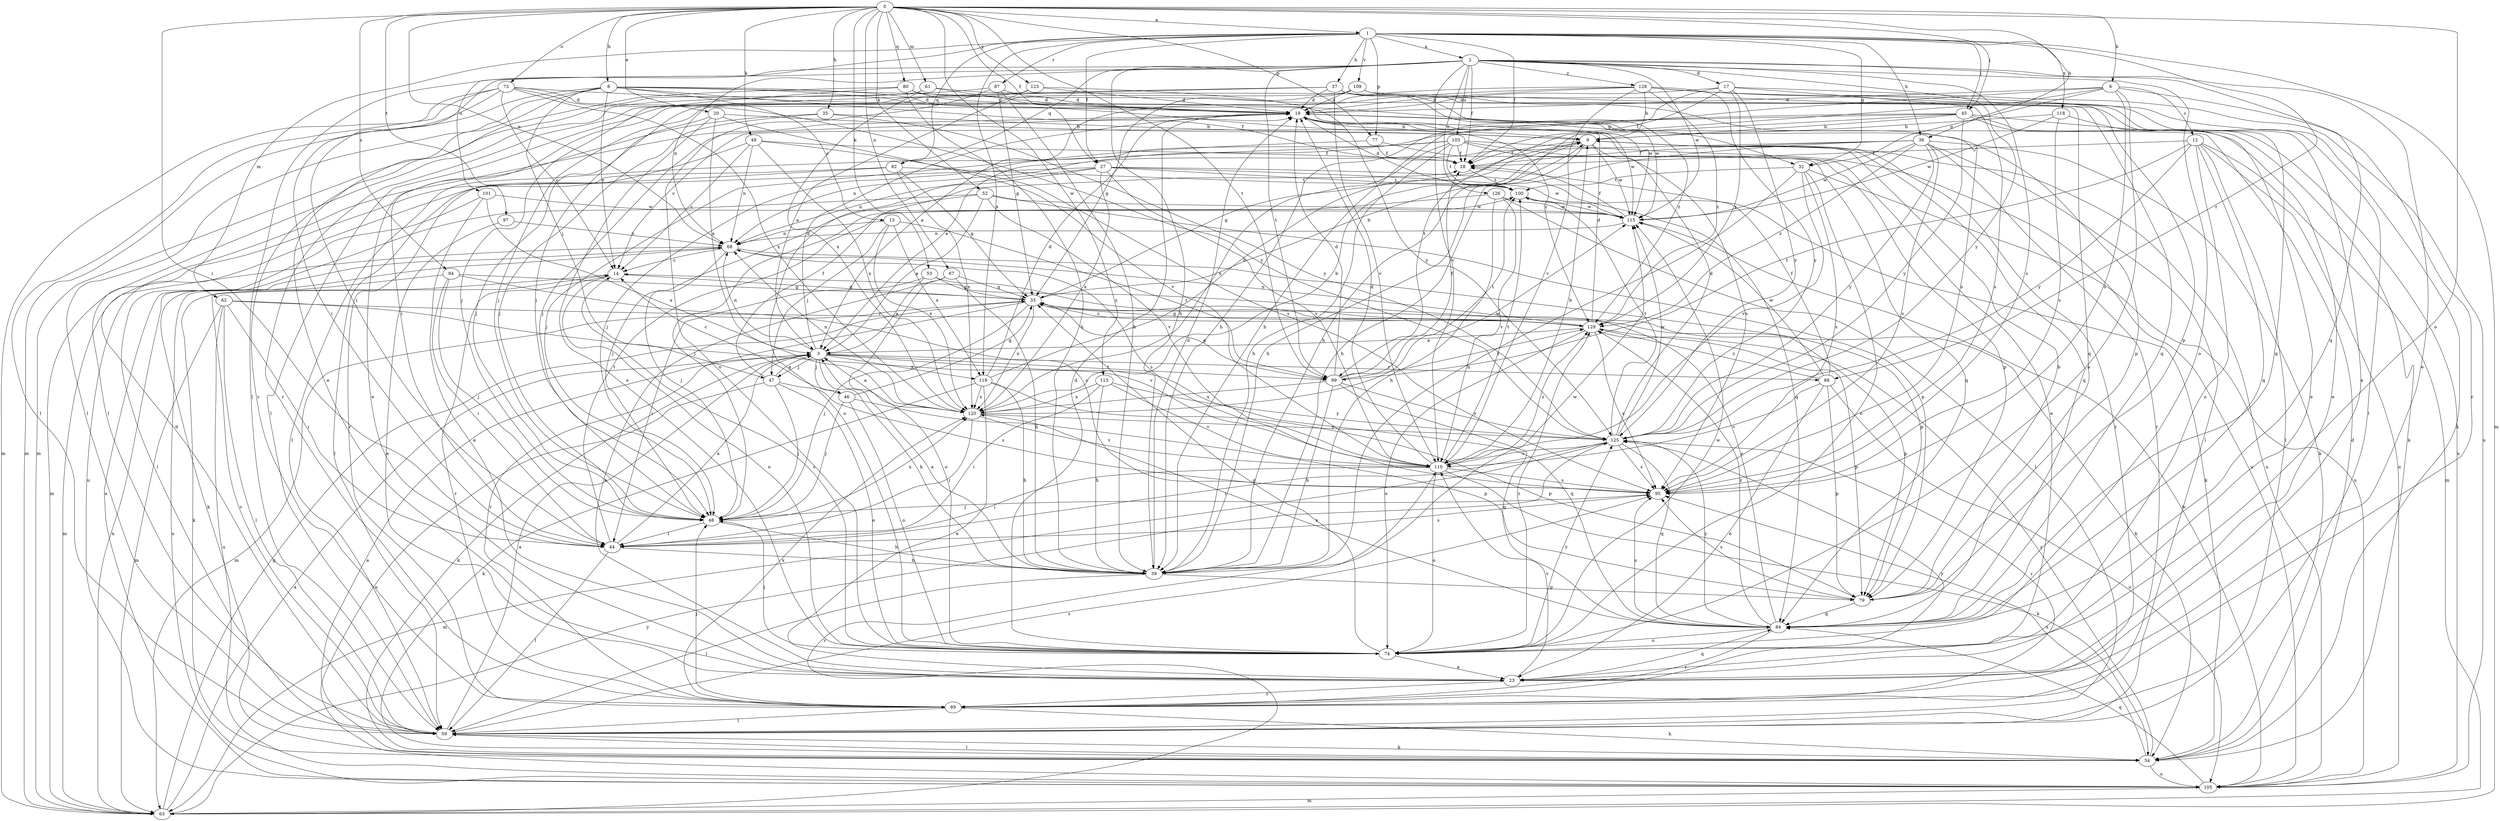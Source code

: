 strict digraph  {
0;
1;
2;
3;
6;
8;
9;
12;
13;
14;
17;
18;
20;
23;
27;
28;
32;
33;
35;
36;
37;
39;
44;
45;
46;
47;
48;
49;
52;
53;
54;
59;
61;
62;
63;
67;
68;
73;
74;
77;
79;
80;
82;
84;
87;
88;
89;
94;
95;
97;
99;
100;
101;
103;
105;
109;
110;
113;
115;
118;
119;
120;
123;
125;
126;
128;
129;
0 -> 1  [label=a];
0 -> 6  [label=b];
0 -> 8  [label=b];
0 -> 20  [label=e];
0 -> 27  [label=f];
0 -> 35  [label=h];
0 -> 36  [label=h];
0 -> 44  [label=i];
0 -> 45  [label=j];
0 -> 49  [label=k];
0 -> 52  [label=k];
0 -> 53  [label=k];
0 -> 61  [label=m];
0 -> 67  [label=n];
0 -> 68  [label=n];
0 -> 73  [label=o];
0 -> 74  [label=o];
0 -> 77  [label=p];
0 -> 80  [label=q];
0 -> 94  [label=s];
0 -> 97  [label=t];
0 -> 99  [label=t];
0 -> 113  [label=w];
0 -> 123  [label=y];
1 -> 2  [label=a];
1 -> 27  [label=f];
1 -> 28  [label=f];
1 -> 32  [label=g];
1 -> 36  [label=h];
1 -> 37  [label=h];
1 -> 45  [label=j];
1 -> 62  [label=m];
1 -> 63  [label=m];
1 -> 77  [label=p];
1 -> 82  [label=q];
1 -> 87  [label=r];
1 -> 88  [label=r];
1 -> 101  [label=u];
1 -> 109  [label=v];
1 -> 118  [label=x];
1 -> 119  [label=x];
2 -> 17  [label=d];
2 -> 23  [label=e];
2 -> 28  [label=f];
2 -> 39  [label=h];
2 -> 44  [label=i];
2 -> 59  [label=l];
2 -> 68  [label=n];
2 -> 74  [label=o];
2 -> 82  [label=q];
2 -> 84  [label=q];
2 -> 95  [label=s];
2 -> 99  [label=t];
2 -> 103  [label=u];
2 -> 110  [label=v];
2 -> 115  [label=w];
2 -> 125  [label=y];
2 -> 126  [label=z];
2 -> 128  [label=z];
3 -> 18  [label=d];
3 -> 39  [label=h];
3 -> 46  [label=j];
3 -> 47  [label=j];
3 -> 54  [label=k];
3 -> 68  [label=n];
3 -> 84  [label=q];
3 -> 88  [label=r];
3 -> 99  [label=t];
3 -> 119  [label=x];
6 -> 12  [label=c];
6 -> 18  [label=d];
6 -> 32  [label=g];
6 -> 39  [label=h];
6 -> 74  [label=o];
6 -> 89  [label=r];
6 -> 95  [label=s];
6 -> 99  [label=t];
8 -> 13  [label=c];
8 -> 14  [label=c];
8 -> 18  [label=d];
8 -> 23  [label=e];
8 -> 28  [label=f];
8 -> 32  [label=g];
8 -> 47  [label=j];
8 -> 59  [label=l];
8 -> 63  [label=m];
8 -> 129  [label=z];
9 -> 28  [label=f];
9 -> 33  [label=g];
9 -> 39  [label=h];
9 -> 84  [label=q];
9 -> 89  [label=r];
9 -> 95  [label=s];
9 -> 105  [label=u];
9 -> 115  [label=w];
12 -> 28  [label=f];
12 -> 59  [label=l];
12 -> 63  [label=m];
12 -> 74  [label=o];
12 -> 84  [label=q];
12 -> 99  [label=t];
12 -> 105  [label=u];
12 -> 125  [label=y];
13 -> 47  [label=j];
13 -> 68  [label=n];
13 -> 99  [label=t];
13 -> 119  [label=x];
13 -> 120  [label=x];
14 -> 33  [label=g];
14 -> 54  [label=k];
14 -> 74  [label=o];
14 -> 89  [label=r];
17 -> 18  [label=d];
17 -> 28  [label=f];
17 -> 39  [label=h];
17 -> 95  [label=s];
17 -> 105  [label=u];
17 -> 125  [label=y];
17 -> 129  [label=z];
18 -> 9  [label=b];
18 -> 48  [label=j];
18 -> 79  [label=p];
18 -> 115  [label=w];
20 -> 3  [label=a];
20 -> 9  [label=b];
20 -> 48  [label=j];
20 -> 74  [label=o];
20 -> 110  [label=v];
23 -> 84  [label=q];
23 -> 89  [label=r];
23 -> 110  [label=v];
27 -> 68  [label=n];
27 -> 74  [label=o];
27 -> 84  [label=q];
27 -> 100  [label=t];
27 -> 105  [label=u];
27 -> 110  [label=v];
27 -> 115  [label=w];
27 -> 120  [label=x];
28 -> 100  [label=t];
32 -> 39  [label=h];
32 -> 74  [label=o];
32 -> 95  [label=s];
32 -> 100  [label=t];
32 -> 105  [label=u];
32 -> 110  [label=v];
33 -> 9  [label=b];
33 -> 48  [label=j];
33 -> 54  [label=k];
33 -> 63  [label=m];
33 -> 79  [label=p];
33 -> 89  [label=r];
33 -> 120  [label=x];
33 -> 129  [label=z];
35 -> 9  [label=b];
35 -> 23  [label=e];
35 -> 48  [label=j];
35 -> 125  [label=y];
36 -> 28  [label=f];
36 -> 39  [label=h];
36 -> 54  [label=k];
36 -> 59  [label=l];
36 -> 68  [label=n];
36 -> 89  [label=r];
36 -> 95  [label=s];
36 -> 115  [label=w];
36 -> 125  [label=y];
36 -> 129  [label=z];
37 -> 18  [label=d];
37 -> 44  [label=i];
37 -> 59  [label=l];
37 -> 95  [label=s];
37 -> 110  [label=v];
37 -> 115  [label=w];
37 -> 129  [label=z];
39 -> 3  [label=a];
39 -> 18  [label=d];
39 -> 59  [label=l];
39 -> 79  [label=p];
39 -> 115  [label=w];
44 -> 3  [label=a];
44 -> 39  [label=h];
44 -> 59  [label=l];
44 -> 95  [label=s];
44 -> 100  [label=t];
45 -> 3  [label=a];
45 -> 9  [label=b];
45 -> 14  [label=c];
45 -> 23  [label=e];
45 -> 39  [label=h];
45 -> 54  [label=k];
45 -> 105  [label=u];
45 -> 125  [label=y];
46 -> 14  [label=c];
46 -> 33  [label=g];
46 -> 48  [label=j];
46 -> 74  [label=o];
46 -> 79  [label=p];
47 -> 3  [label=a];
47 -> 28  [label=f];
47 -> 48  [label=j];
47 -> 74  [label=o];
47 -> 95  [label=s];
47 -> 105  [label=u];
48 -> 39  [label=h];
48 -> 44  [label=i];
48 -> 120  [label=x];
49 -> 14  [label=c];
49 -> 28  [label=f];
49 -> 68  [label=n];
49 -> 89  [label=r];
49 -> 95  [label=s];
49 -> 120  [label=x];
52 -> 3  [label=a];
52 -> 48  [label=j];
52 -> 79  [label=p];
52 -> 105  [label=u];
52 -> 110  [label=v];
52 -> 115  [label=w];
53 -> 3  [label=a];
53 -> 33  [label=g];
53 -> 44  [label=i];
53 -> 129  [label=z];
54 -> 3  [label=a];
54 -> 18  [label=d];
54 -> 59  [label=l];
54 -> 95  [label=s];
54 -> 105  [label=u];
54 -> 129  [label=z];
59 -> 3  [label=a];
59 -> 14  [label=c];
59 -> 18  [label=d];
59 -> 54  [label=k];
59 -> 95  [label=s];
61 -> 18  [label=d];
61 -> 63  [label=m];
61 -> 84  [label=q];
61 -> 120  [label=x];
62 -> 44  [label=i];
62 -> 59  [label=l];
62 -> 63  [label=m];
62 -> 105  [label=u];
62 -> 110  [label=v];
62 -> 129  [label=z];
63 -> 3  [label=a];
63 -> 33  [label=g];
63 -> 68  [label=n];
63 -> 110  [label=v];
63 -> 125  [label=y];
67 -> 23  [label=e];
67 -> 33  [label=g];
67 -> 39  [label=h];
67 -> 74  [label=o];
68 -> 14  [label=c];
68 -> 48  [label=j];
68 -> 54  [label=k];
68 -> 63  [label=m];
68 -> 79  [label=p];
68 -> 95  [label=s];
73 -> 14  [label=c];
73 -> 18  [label=d];
73 -> 44  [label=i];
73 -> 59  [label=l];
73 -> 63  [label=m];
73 -> 115  [label=w];
73 -> 120  [label=x];
73 -> 125  [label=y];
74 -> 14  [label=c];
74 -> 18  [label=d];
74 -> 23  [label=e];
74 -> 33  [label=g];
74 -> 48  [label=j];
74 -> 115  [label=w];
74 -> 125  [label=y];
74 -> 129  [label=z];
77 -> 28  [label=f];
77 -> 48  [label=j];
77 -> 84  [label=q];
79 -> 9  [label=b];
79 -> 84  [label=q];
79 -> 95  [label=s];
80 -> 18  [label=d];
80 -> 39  [label=h];
80 -> 48  [label=j];
80 -> 84  [label=q];
80 -> 89  [label=r];
82 -> 33  [label=g];
82 -> 59  [label=l];
82 -> 63  [label=m];
82 -> 100  [label=t];
82 -> 120  [label=x];
84 -> 14  [label=c];
84 -> 74  [label=o];
84 -> 89  [label=r];
84 -> 95  [label=s];
84 -> 120  [label=x];
84 -> 125  [label=y];
84 -> 129  [label=z];
87 -> 18  [label=d];
87 -> 33  [label=g];
87 -> 39  [label=h];
87 -> 59  [label=l];
87 -> 74  [label=o];
88 -> 23  [label=e];
88 -> 28  [label=f];
88 -> 79  [label=p];
88 -> 105  [label=u];
88 -> 110  [label=v];
88 -> 115  [label=w];
88 -> 129  [label=z];
89 -> 48  [label=j];
89 -> 54  [label=k];
89 -> 59  [label=l];
89 -> 120  [label=x];
89 -> 125  [label=y];
94 -> 33  [label=g];
94 -> 44  [label=i];
94 -> 48  [label=j];
94 -> 95  [label=s];
94 -> 105  [label=u];
95 -> 48  [label=j];
97 -> 23  [label=e];
97 -> 68  [label=n];
99 -> 18  [label=d];
99 -> 28  [label=f];
99 -> 33  [label=g];
99 -> 39  [label=h];
99 -> 84  [label=q];
99 -> 100  [label=t];
99 -> 120  [label=x];
99 -> 125  [label=y];
99 -> 129  [label=z];
100 -> 18  [label=d];
100 -> 54  [label=k];
100 -> 115  [label=w];
101 -> 23  [label=e];
101 -> 59  [label=l];
101 -> 115  [label=w];
101 -> 120  [label=x];
103 -> 23  [label=e];
103 -> 28  [label=f];
103 -> 39  [label=h];
103 -> 48  [label=j];
103 -> 59  [label=l];
103 -> 79  [label=p];
103 -> 100  [label=t];
103 -> 105  [label=u];
103 -> 120  [label=x];
105 -> 63  [label=m];
105 -> 84  [label=q];
105 -> 115  [label=w];
109 -> 18  [label=d];
109 -> 23  [label=e];
109 -> 33  [label=g];
109 -> 48  [label=j];
109 -> 84  [label=q];
110 -> 9  [label=b];
110 -> 18  [label=d];
110 -> 44  [label=i];
110 -> 54  [label=k];
110 -> 74  [label=o];
110 -> 95  [label=s];
110 -> 100  [label=t];
110 -> 129  [label=z];
113 -> 39  [label=h];
113 -> 44  [label=i];
113 -> 110  [label=v];
113 -> 120  [label=x];
113 -> 125  [label=y];
115 -> 28  [label=f];
115 -> 68  [label=n];
118 -> 9  [label=b];
118 -> 23  [label=e];
118 -> 95  [label=s];
118 -> 115  [label=w];
119 -> 9  [label=b];
119 -> 18  [label=d];
119 -> 23  [label=e];
119 -> 39  [label=h];
119 -> 54  [label=k];
119 -> 79  [label=p];
119 -> 120  [label=x];
120 -> 3  [label=a];
120 -> 9  [label=b];
120 -> 44  [label=i];
120 -> 68  [label=n];
120 -> 110  [label=v];
120 -> 115  [label=w];
120 -> 125  [label=y];
123 -> 3  [label=a];
123 -> 18  [label=d];
123 -> 89  [label=r];
123 -> 125  [label=y];
125 -> 18  [label=d];
125 -> 44  [label=i];
125 -> 63  [label=m];
125 -> 84  [label=q];
125 -> 89  [label=r];
125 -> 95  [label=s];
125 -> 100  [label=t];
125 -> 110  [label=v];
125 -> 115  [label=w];
126 -> 39  [label=h];
126 -> 48  [label=j];
126 -> 59  [label=l];
126 -> 110  [label=v];
126 -> 115  [label=w];
128 -> 3  [label=a];
128 -> 9  [label=b];
128 -> 18  [label=d];
128 -> 48  [label=j];
128 -> 54  [label=k];
128 -> 59  [label=l];
128 -> 79  [label=p];
128 -> 110  [label=v];
128 -> 125  [label=y];
128 -> 129  [label=z];
129 -> 3  [label=a];
129 -> 18  [label=d];
129 -> 33  [label=g];
129 -> 68  [label=n];
129 -> 74  [label=o];
129 -> 79  [label=p];
129 -> 95  [label=s];
}
